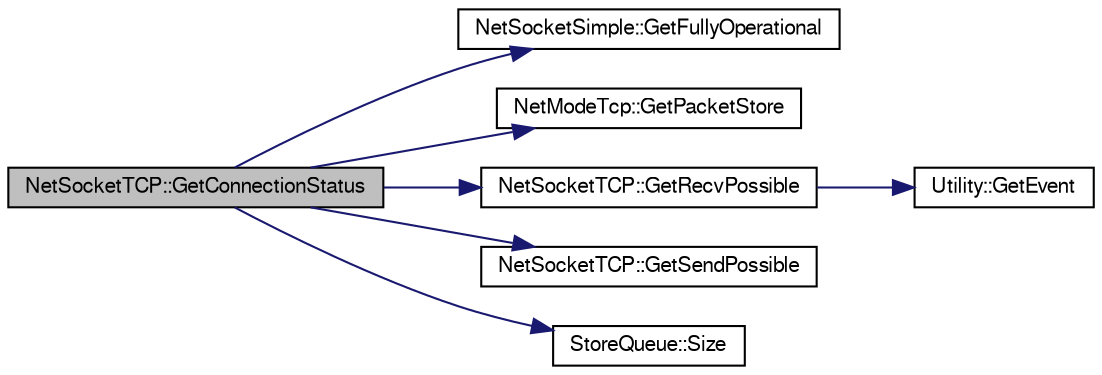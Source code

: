 digraph G
{
  edge [fontname="FreeSans",fontsize="10",labelfontname="FreeSans",labelfontsize="10"];
  node [fontname="FreeSans",fontsize="10",shape=record];
  rankdir=LR;
  Node1 [label="NetSocketTCP::GetConnectionStatus",height=0.2,width=0.4,color="black", fillcolor="grey75", style="filled" fontcolor="black"];
  Node1 -> Node2 [color="midnightblue",fontsize="10",style="solid",fontname="FreeSans"];
  Node2 [label="NetSocketSimple::GetFullyOperational",height=0.2,width=0.4,color="black", fillcolor="white", style="filled",URL="$class_net_socket_simple.html#ab3e3381e2090c2041df3b0dac318cad9"];
  Node1 -> Node3 [color="midnightblue",fontsize="10",style="solid",fontname="FreeSans"];
  Node3 [label="NetModeTcp::GetPacketStore",height=0.2,width=0.4,color="black", fillcolor="white", style="filled",URL="$class_net_mode_tcp.html#ad5ddc5ac4fd590005dacccc6d660b8f8"];
  Node1 -> Node4 [color="midnightblue",fontsize="10",style="solid",fontname="FreeSans"];
  Node4 [label="NetSocketTCP::GetRecvPossible",height=0.2,width=0.4,color="black", fillcolor="white", style="filled",URL="$class_net_socket_t_c_p.html#a1ef0046a481208dec95ec38f7bb18b87"];
  Node4 -> Node5 [color="midnightblue",fontsize="10",style="solid",fontname="FreeSans"];
  Node5 [label="Utility::GetEvent",height=0.2,width=0.4,color="black", fillcolor="white", style="filled",URL="$class_utility.html#ac4fe98e04185450f534e7cb209a7cf09"];
  Node1 -> Node6 [color="midnightblue",fontsize="10",style="solid",fontname="FreeSans"];
  Node6 [label="NetSocketTCP::GetSendPossible",height=0.2,width=0.4,color="black", fillcolor="white", style="filled",URL="$class_net_socket_t_c_p.html#a80713fd55909bc23bbbe21422edf02bd"];
  Node1 -> Node7 [color="midnightblue",fontsize="10",style="solid",fontname="FreeSans"];
  Node7 [label="StoreQueue::Size",height=0.2,width=0.4,color="black", fillcolor="white", style="filled",URL="$class_store_queue.html#a69b4ffee7bd2200c74eec51f5b9b5e6d"];
}
